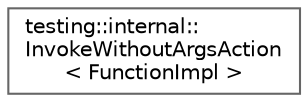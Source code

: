 digraph "Graphical Class Hierarchy"
{
 // LATEX_PDF_SIZE
  bgcolor="transparent";
  edge [fontname=Helvetica,fontsize=10,labelfontname=Helvetica,labelfontsize=10];
  node [fontname=Helvetica,fontsize=10,shape=box,height=0.2,width=0.4];
  rankdir="LR";
  Node0 [id="Node000000",label="testing::internal::\lInvokeWithoutArgsAction\l\< FunctionImpl \>",height=0.2,width=0.4,color="grey40", fillcolor="white", style="filled",URL="$structtesting_1_1internal_1_1_invoke_without_args_action.html",tooltip=" "];
}
